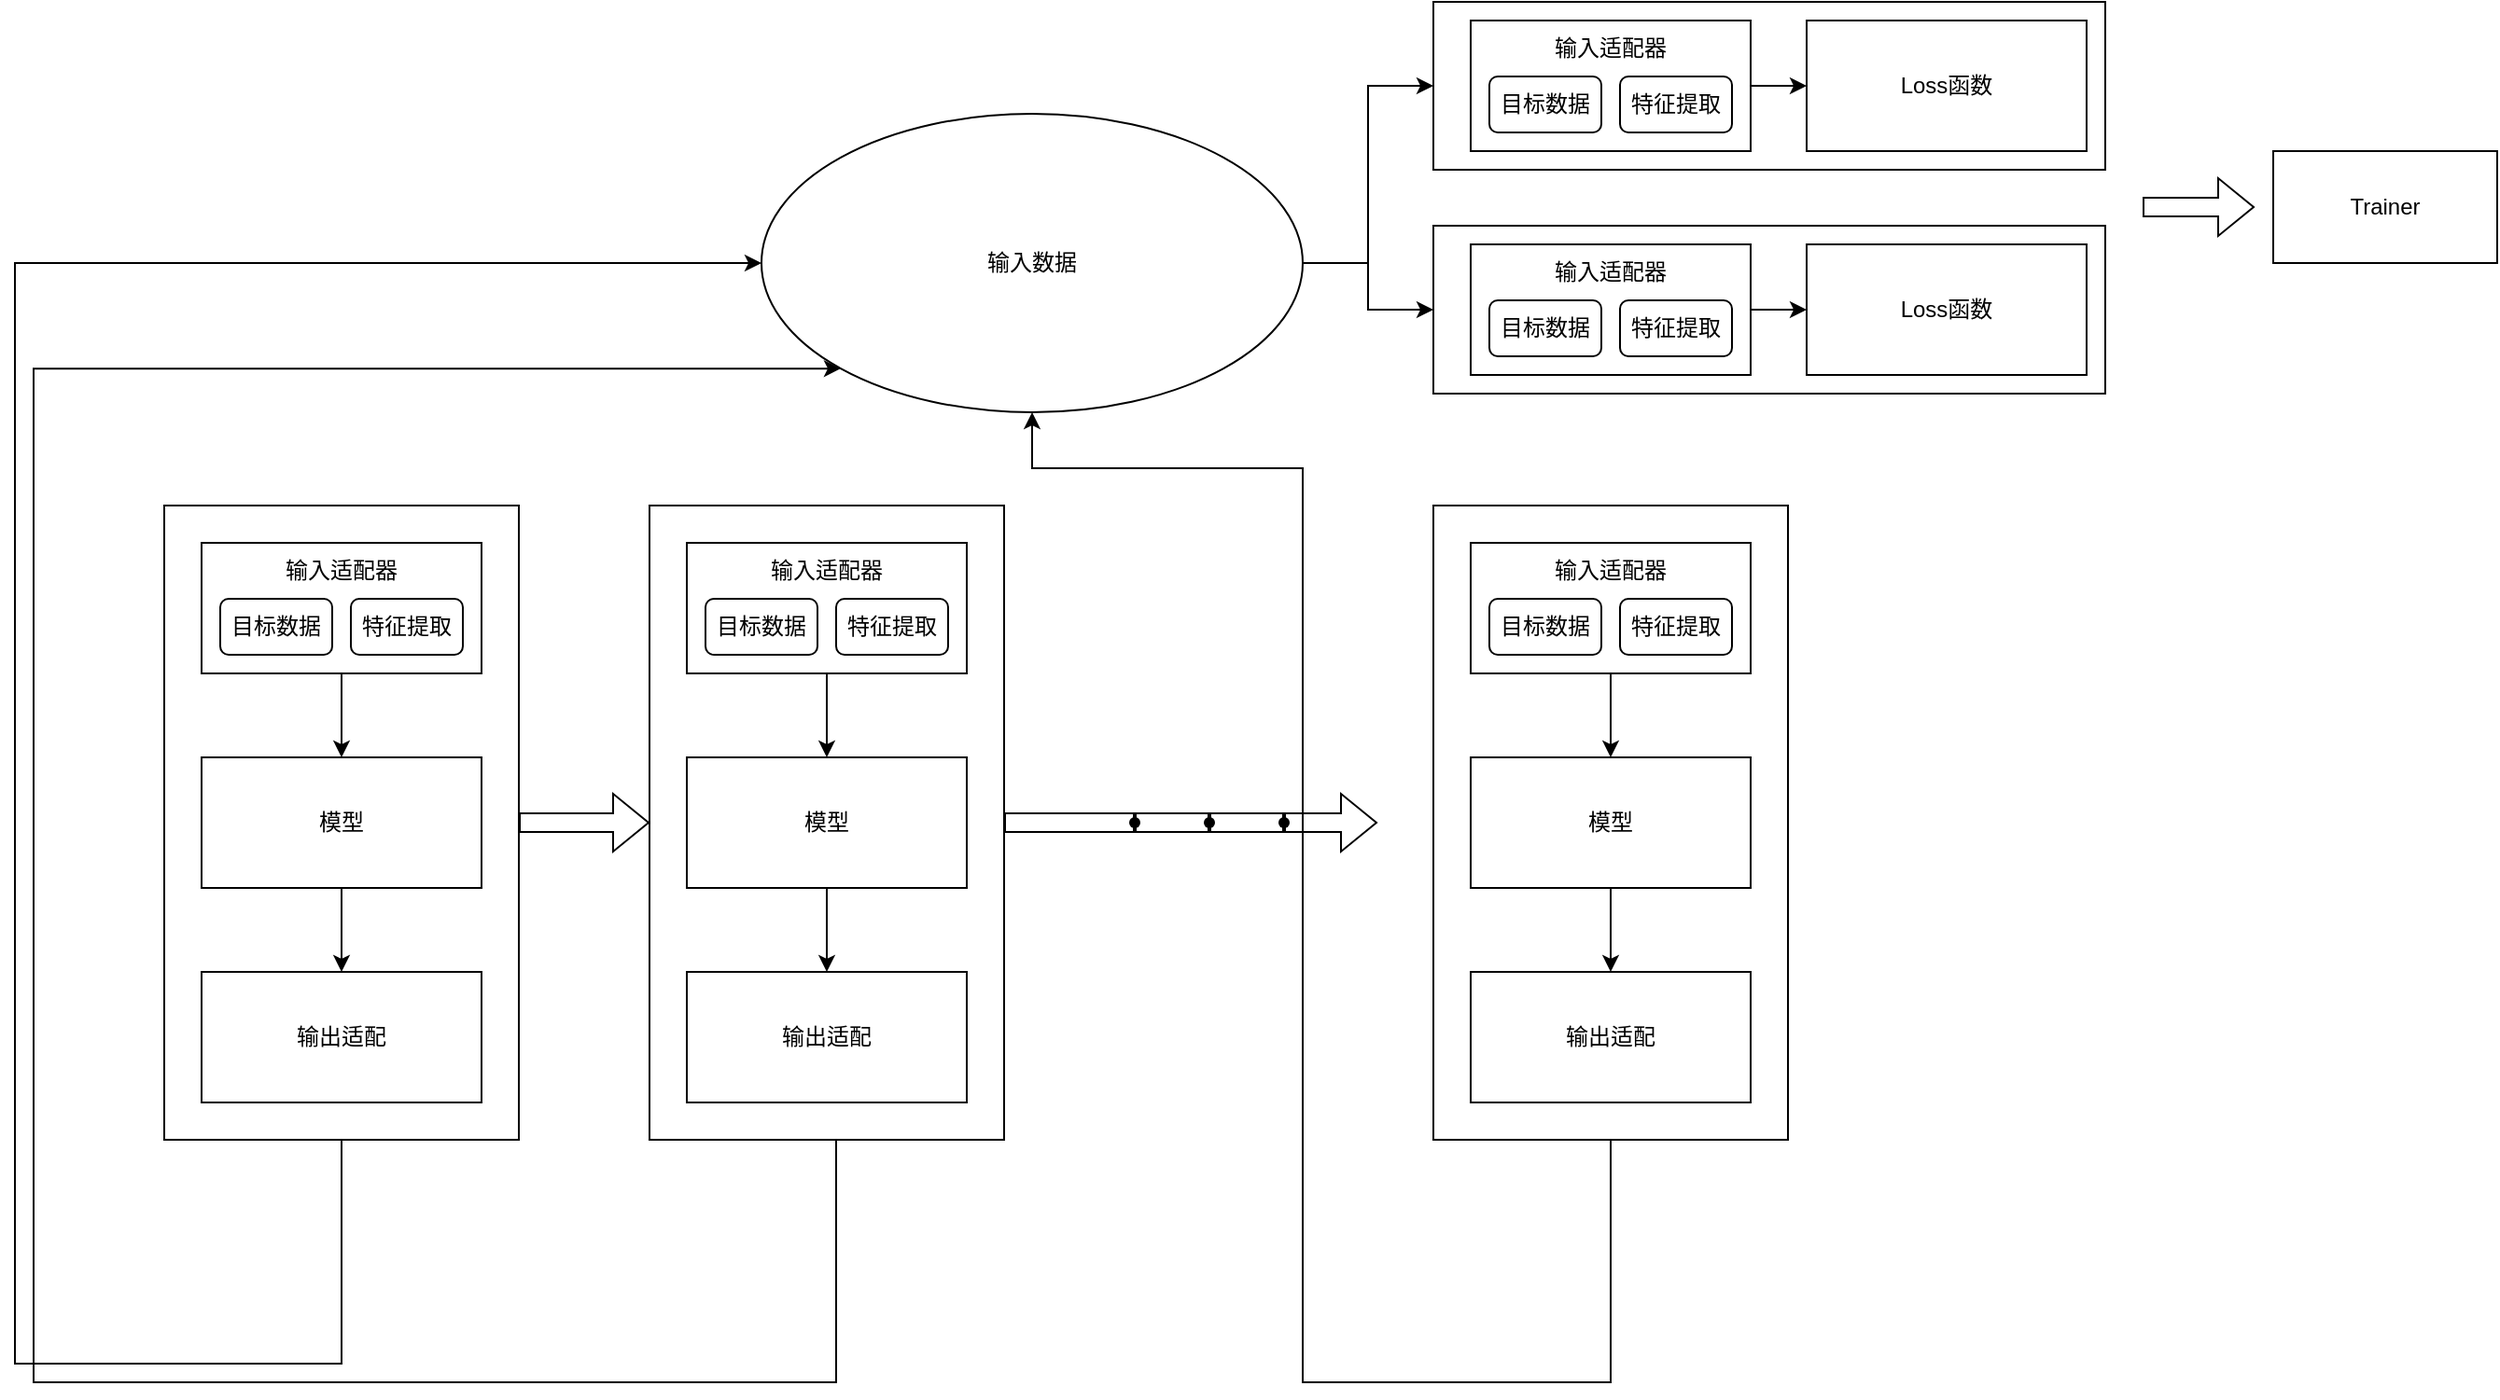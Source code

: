 <mxfile version="20.3.3" type="github">
  <diagram id="9nKrBypH5ce_UfjEaspR" name="第 1 页">
    <mxGraphModel dx="2916" dy="1161" grid="1" gridSize="10" guides="1" tooltips="1" connect="1" arrows="1" fold="1" page="1" pageScale="1" pageWidth="850" pageHeight="1100" math="0" shadow="0">
      <root>
        <mxCell id="0" />
        <mxCell id="1" parent="0" />
        <mxCell id="DQxT8wMaponIGlQXTPVj-1" value="输入数据" style="ellipse;whiteSpace=wrap;html=1;" parent="1" vertex="1">
          <mxGeometry x="180" y="130" width="290" height="160" as="geometry" />
        </mxCell>
        <mxCell id="DQxT8wMaponIGlQXTPVj-2" value="" style="rounded=0;whiteSpace=wrap;html=1;" parent="1" vertex="1">
          <mxGeometry x="-140" y="340" width="190" height="340" as="geometry" />
        </mxCell>
        <mxCell id="DQxT8wMaponIGlQXTPVj-3" value="" style="rounded=0;whiteSpace=wrap;html=1;" parent="1" vertex="1">
          <mxGeometry x="-120" y="360" width="150" height="70" as="geometry" />
        </mxCell>
        <mxCell id="DQxT8wMaponIGlQXTPVj-4" value="模型" style="rounded=0;whiteSpace=wrap;html=1;" parent="1" vertex="1">
          <mxGeometry x="-120" y="475" width="150" height="70" as="geometry" />
        </mxCell>
        <mxCell id="DQxT8wMaponIGlQXTPVj-5" value="输出适配" style="rounded=0;whiteSpace=wrap;html=1;" parent="1" vertex="1">
          <mxGeometry x="-120" y="590" width="150" height="70" as="geometry" />
        </mxCell>
        <mxCell id="DQxT8wMaponIGlQXTPVj-6" value="输入适配器" style="text;html=1;strokeColor=none;fillColor=none;align=center;verticalAlign=middle;whiteSpace=wrap;rounded=0;" parent="1" vertex="1">
          <mxGeometry x="-95" y="360" width="100" height="30" as="geometry" />
        </mxCell>
        <mxCell id="DQxT8wMaponIGlQXTPVj-7" value="目标数据" style="rounded=1;whiteSpace=wrap;html=1;" parent="1" vertex="1">
          <mxGeometry x="-110" y="390" width="60" height="30" as="geometry" />
        </mxCell>
        <mxCell id="DQxT8wMaponIGlQXTPVj-8" value="特征提取" style="rounded=1;whiteSpace=wrap;html=1;" parent="1" vertex="1">
          <mxGeometry x="-40" y="390" width="60" height="30" as="geometry" />
        </mxCell>
        <mxCell id="DQxT8wMaponIGlQXTPVj-9" value="" style="endArrow=classic;html=1;rounded=0;exitX=0.5;exitY=1;exitDx=0;exitDy=0;entryX=0.5;entryY=0;entryDx=0;entryDy=0;" parent="1" source="DQxT8wMaponIGlQXTPVj-3" target="DQxT8wMaponIGlQXTPVj-4" edge="1">
          <mxGeometry width="50" height="50" relative="1" as="geometry">
            <mxPoint x="270" y="610" as="sourcePoint" />
            <mxPoint x="320" y="560" as="targetPoint" />
          </mxGeometry>
        </mxCell>
        <mxCell id="DQxT8wMaponIGlQXTPVj-10" value="" style="endArrow=classic;html=1;rounded=0;exitX=0.5;exitY=1;exitDx=0;exitDy=0;entryX=0.5;entryY=0;entryDx=0;entryDy=0;" parent="1" source="DQxT8wMaponIGlQXTPVj-4" target="DQxT8wMaponIGlQXTPVj-5" edge="1">
          <mxGeometry width="50" height="50" relative="1" as="geometry">
            <mxPoint x="-35" y="440" as="sourcePoint" />
            <mxPoint x="-35" y="485" as="targetPoint" />
          </mxGeometry>
        </mxCell>
        <mxCell id="DQxT8wMaponIGlQXTPVj-12" value="" style="rounded=0;whiteSpace=wrap;html=1;" parent="1" vertex="1">
          <mxGeometry x="120" y="340" width="190" height="340" as="geometry" />
        </mxCell>
        <mxCell id="DQxT8wMaponIGlQXTPVj-13" value="" style="rounded=0;whiteSpace=wrap;html=1;" parent="1" vertex="1">
          <mxGeometry x="140" y="360" width="150" height="70" as="geometry" />
        </mxCell>
        <mxCell id="DQxT8wMaponIGlQXTPVj-14" value="模型" style="rounded=0;whiteSpace=wrap;html=1;" parent="1" vertex="1">
          <mxGeometry x="140" y="475" width="150" height="70" as="geometry" />
        </mxCell>
        <mxCell id="DQxT8wMaponIGlQXTPVj-15" value="输出适配" style="rounded=0;whiteSpace=wrap;html=1;" parent="1" vertex="1">
          <mxGeometry x="140" y="590" width="150" height="70" as="geometry" />
        </mxCell>
        <mxCell id="DQxT8wMaponIGlQXTPVj-16" value="输入适配器" style="text;html=1;strokeColor=none;fillColor=none;align=center;verticalAlign=middle;whiteSpace=wrap;rounded=0;" parent="1" vertex="1">
          <mxGeometry x="165" y="360" width="100" height="30" as="geometry" />
        </mxCell>
        <mxCell id="DQxT8wMaponIGlQXTPVj-17" value="目标数据" style="rounded=1;whiteSpace=wrap;html=1;" parent="1" vertex="1">
          <mxGeometry x="150" y="390" width="60" height="30" as="geometry" />
        </mxCell>
        <mxCell id="DQxT8wMaponIGlQXTPVj-18" value="特征提取" style="rounded=1;whiteSpace=wrap;html=1;" parent="1" vertex="1">
          <mxGeometry x="220" y="390" width="60" height="30" as="geometry" />
        </mxCell>
        <mxCell id="DQxT8wMaponIGlQXTPVj-19" value="" style="endArrow=classic;html=1;rounded=0;exitX=0.5;exitY=1;exitDx=0;exitDy=0;entryX=0.5;entryY=0;entryDx=0;entryDy=0;" parent="1" source="DQxT8wMaponIGlQXTPVj-13" target="DQxT8wMaponIGlQXTPVj-14" edge="1">
          <mxGeometry width="50" height="50" relative="1" as="geometry">
            <mxPoint x="530" y="610" as="sourcePoint" />
            <mxPoint x="580" y="560" as="targetPoint" />
          </mxGeometry>
        </mxCell>
        <mxCell id="DQxT8wMaponIGlQXTPVj-20" value="" style="endArrow=classic;html=1;rounded=0;exitX=0.5;exitY=1;exitDx=0;exitDy=0;entryX=0.5;entryY=0;entryDx=0;entryDy=0;" parent="1" source="DQxT8wMaponIGlQXTPVj-14" target="DQxT8wMaponIGlQXTPVj-15" edge="1">
          <mxGeometry width="50" height="50" relative="1" as="geometry">
            <mxPoint x="225" y="440" as="sourcePoint" />
            <mxPoint x="225" y="485" as="targetPoint" />
          </mxGeometry>
        </mxCell>
        <mxCell id="DQxT8wMaponIGlQXTPVj-21" value="" style="shape=flexArrow;endArrow=classic;html=1;rounded=0;exitX=1;exitY=0.5;exitDx=0;exitDy=0;entryX=0;entryY=0.5;entryDx=0;entryDy=0;" parent="1" source="DQxT8wMaponIGlQXTPVj-2" target="DQxT8wMaponIGlQXTPVj-12" edge="1">
          <mxGeometry width="50" height="50" relative="1" as="geometry">
            <mxPoint x="270" y="610" as="sourcePoint" />
            <mxPoint x="320" y="560" as="targetPoint" />
          </mxGeometry>
        </mxCell>
        <mxCell id="DQxT8wMaponIGlQXTPVj-22" value="" style="rounded=0;whiteSpace=wrap;html=1;" parent="1" vertex="1">
          <mxGeometry x="540" y="340" width="190" height="340" as="geometry" />
        </mxCell>
        <mxCell id="DQxT8wMaponIGlQXTPVj-23" value="" style="rounded=0;whiteSpace=wrap;html=1;" parent="1" vertex="1">
          <mxGeometry x="560" y="360" width="150" height="70" as="geometry" />
        </mxCell>
        <mxCell id="DQxT8wMaponIGlQXTPVj-24" value="模型" style="rounded=0;whiteSpace=wrap;html=1;" parent="1" vertex="1">
          <mxGeometry x="560" y="475" width="150" height="70" as="geometry" />
        </mxCell>
        <mxCell id="DQxT8wMaponIGlQXTPVj-25" value="输出适配" style="rounded=0;whiteSpace=wrap;html=1;" parent="1" vertex="1">
          <mxGeometry x="560" y="590" width="150" height="70" as="geometry" />
        </mxCell>
        <mxCell id="DQxT8wMaponIGlQXTPVj-26" value="输入适配器" style="text;html=1;strokeColor=none;fillColor=none;align=center;verticalAlign=middle;whiteSpace=wrap;rounded=0;" parent="1" vertex="1">
          <mxGeometry x="585" y="360" width="100" height="30" as="geometry" />
        </mxCell>
        <mxCell id="DQxT8wMaponIGlQXTPVj-27" value="目标数据" style="rounded=1;whiteSpace=wrap;html=1;" parent="1" vertex="1">
          <mxGeometry x="570" y="390" width="60" height="30" as="geometry" />
        </mxCell>
        <mxCell id="DQxT8wMaponIGlQXTPVj-28" value="特征提取" style="rounded=1;whiteSpace=wrap;html=1;" parent="1" vertex="1">
          <mxGeometry x="640" y="390" width="60" height="30" as="geometry" />
        </mxCell>
        <mxCell id="DQxT8wMaponIGlQXTPVj-29" value="" style="endArrow=classic;html=1;rounded=0;exitX=0.5;exitY=1;exitDx=0;exitDy=0;entryX=0.5;entryY=0;entryDx=0;entryDy=0;" parent="1" source="DQxT8wMaponIGlQXTPVj-23" target="DQxT8wMaponIGlQXTPVj-24" edge="1">
          <mxGeometry width="50" height="50" relative="1" as="geometry">
            <mxPoint x="950" y="610" as="sourcePoint" />
            <mxPoint x="1000" y="560" as="targetPoint" />
          </mxGeometry>
        </mxCell>
        <mxCell id="DQxT8wMaponIGlQXTPVj-30" value="" style="endArrow=classic;html=1;rounded=0;exitX=0.5;exitY=1;exitDx=0;exitDy=0;entryX=0.5;entryY=0;entryDx=0;entryDy=0;" parent="1" source="DQxT8wMaponIGlQXTPVj-24" target="DQxT8wMaponIGlQXTPVj-25" edge="1">
          <mxGeometry width="50" height="50" relative="1" as="geometry">
            <mxPoint x="645" y="440" as="sourcePoint" />
            <mxPoint x="645" y="485" as="targetPoint" />
          </mxGeometry>
        </mxCell>
        <mxCell id="DQxT8wMaponIGlQXTPVj-31" value="" style="shape=flexArrow;endArrow=classic;html=1;rounded=0;exitDx=0;exitDy=0;startArrow=none;" parent="1" source="DQxT8wMaponIGlQXTPVj-33" edge="1">
          <mxGeometry width="50" height="50" relative="1" as="geometry">
            <mxPoint x="470" y="509.5" as="sourcePoint" />
            <mxPoint x="510" y="510" as="targetPoint" />
          </mxGeometry>
        </mxCell>
        <mxCell id="DQxT8wMaponIGlQXTPVj-35" value="" style="shape=waypoint;sketch=0;fillStyle=solid;size=6;pointerEvents=1;points=[];fillColor=none;resizable=0;rotatable=0;perimeter=centerPerimeter;snapToPoint=1;" parent="1" vertex="1">
          <mxGeometry x="360" y="490" width="40" height="40" as="geometry" />
        </mxCell>
        <mxCell id="DQxT8wMaponIGlQXTPVj-36" value="" style="shape=flexArrow;endArrow=none;html=1;rounded=0;exitX=1;exitY=0.5;exitDx=0;exitDy=0;" parent="1" source="DQxT8wMaponIGlQXTPVj-12" target="DQxT8wMaponIGlQXTPVj-35" edge="1">
          <mxGeometry width="50" height="50" relative="1" as="geometry">
            <mxPoint x="310" y="510" as="sourcePoint" />
            <mxPoint x="510" y="510" as="targetPoint" />
          </mxGeometry>
        </mxCell>
        <mxCell id="DQxT8wMaponIGlQXTPVj-34" value="" style="shape=waypoint;sketch=0;fillStyle=solid;size=6;pointerEvents=1;points=[];fillColor=none;resizable=0;rotatable=0;perimeter=centerPerimeter;snapToPoint=1;" parent="1" vertex="1">
          <mxGeometry x="400" y="490" width="40" height="40" as="geometry" />
        </mxCell>
        <mxCell id="DQxT8wMaponIGlQXTPVj-37" value="" style="shape=flexArrow;endArrow=none;html=1;rounded=0;exitDx=0;exitDy=0;startArrow=none;" parent="1" source="DQxT8wMaponIGlQXTPVj-35" target="DQxT8wMaponIGlQXTPVj-34" edge="1">
          <mxGeometry width="50" height="50" relative="1" as="geometry">
            <mxPoint x="380" y="510" as="sourcePoint" />
            <mxPoint x="510" y="510" as="targetPoint" />
          </mxGeometry>
        </mxCell>
        <mxCell id="DQxT8wMaponIGlQXTPVj-33" value="" style="shape=waypoint;sketch=0;fillStyle=solid;size=6;pointerEvents=1;points=[];fillColor=none;resizable=0;rotatable=0;perimeter=centerPerimeter;snapToPoint=1;" parent="1" vertex="1">
          <mxGeometry x="440" y="490" width="40" height="40" as="geometry" />
        </mxCell>
        <mxCell id="DQxT8wMaponIGlQXTPVj-38" value="" style="shape=flexArrow;endArrow=none;html=1;rounded=0;exitDx=0;exitDy=0;startArrow=none;" parent="1" source="DQxT8wMaponIGlQXTPVj-34" target="DQxT8wMaponIGlQXTPVj-33" edge="1">
          <mxGeometry width="50" height="50" relative="1" as="geometry">
            <mxPoint x="420" y="510" as="sourcePoint" />
            <mxPoint x="510" y="510" as="targetPoint" />
          </mxGeometry>
        </mxCell>
        <mxCell id="e4H0lmHtHWaR3yhMfyv--1" value="" style="edgeStyle=segmentEdgeStyle;endArrow=classic;html=1;rounded=0;exitX=0.5;exitY=1;exitDx=0;exitDy=0;entryX=0;entryY=0.5;entryDx=0;entryDy=0;" edge="1" parent="1" source="DQxT8wMaponIGlQXTPVj-2" target="DQxT8wMaponIGlQXTPVj-1">
          <mxGeometry width="50" height="50" relative="1" as="geometry">
            <mxPoint x="-30" y="620" as="sourcePoint" />
            <mxPoint x="20" y="570" as="targetPoint" />
            <Array as="points">
              <mxPoint x="-45" y="800" />
              <mxPoint x="-220" y="800" />
              <mxPoint x="-220" y="210" />
            </Array>
          </mxGeometry>
        </mxCell>
        <mxCell id="e4H0lmHtHWaR3yhMfyv--2" value="" style="edgeStyle=segmentEdgeStyle;endArrow=classic;html=1;rounded=0;exitX=0.537;exitY=1;exitDx=0;exitDy=0;entryX=0;entryY=1;entryDx=0;entryDy=0;exitPerimeter=0;" edge="1" parent="1" source="DQxT8wMaponIGlQXTPVj-12" target="DQxT8wMaponIGlQXTPVj-1">
          <mxGeometry width="50" height="50" relative="1" as="geometry">
            <mxPoint x="-35" y="690" as="sourcePoint" />
            <mxPoint x="190" y="220" as="targetPoint" />
            <Array as="points">
              <mxPoint x="220" y="680" />
              <mxPoint x="220" y="810" />
              <mxPoint x="-210" y="810" />
              <mxPoint x="-210" y="267" />
            </Array>
          </mxGeometry>
        </mxCell>
        <mxCell id="e4H0lmHtHWaR3yhMfyv--3" value="" style="edgeStyle=segmentEdgeStyle;endArrow=classic;html=1;rounded=0;exitX=0.5;exitY=1;exitDx=0;exitDy=0;entryX=0.5;entryY=1;entryDx=0;entryDy=0;" edge="1" parent="1" source="DQxT8wMaponIGlQXTPVj-22" target="DQxT8wMaponIGlQXTPVj-1">
          <mxGeometry width="50" height="50" relative="1" as="geometry">
            <mxPoint x="232.03" y="690" as="sourcePoint" />
            <mxPoint x="232.47" y="276.569" as="targetPoint" />
            <Array as="points">
              <mxPoint x="635" y="810" />
              <mxPoint x="470" y="810" />
              <mxPoint x="470" y="320" />
              <mxPoint x="325" y="320" />
            </Array>
          </mxGeometry>
        </mxCell>
        <mxCell id="e4H0lmHtHWaR3yhMfyv--4" value="" style="rounded=0;whiteSpace=wrap;html=1;" vertex="1" parent="1">
          <mxGeometry x="540" y="70" width="360" height="90" as="geometry" />
        </mxCell>
        <mxCell id="e4H0lmHtHWaR3yhMfyv--5" value="" style="rounded=0;whiteSpace=wrap;html=1;" vertex="1" parent="1">
          <mxGeometry x="560" y="80" width="150" height="70" as="geometry" />
        </mxCell>
        <mxCell id="e4H0lmHtHWaR3yhMfyv--6" value="Loss函数" style="rounded=0;whiteSpace=wrap;html=1;" vertex="1" parent="1">
          <mxGeometry x="740" y="80" width="150" height="70" as="geometry" />
        </mxCell>
        <mxCell id="e4H0lmHtHWaR3yhMfyv--8" value="输入适配器" style="text;html=1;strokeColor=none;fillColor=none;align=center;verticalAlign=middle;whiteSpace=wrap;rounded=0;" vertex="1" parent="1">
          <mxGeometry x="585" y="80" width="100" height="30" as="geometry" />
        </mxCell>
        <mxCell id="e4H0lmHtHWaR3yhMfyv--9" value="目标数据" style="rounded=1;whiteSpace=wrap;html=1;" vertex="1" parent="1">
          <mxGeometry x="570" y="110" width="60" height="30" as="geometry" />
        </mxCell>
        <mxCell id="e4H0lmHtHWaR3yhMfyv--10" value="特征提取" style="rounded=1;whiteSpace=wrap;html=1;" vertex="1" parent="1">
          <mxGeometry x="640" y="110" width="60" height="30" as="geometry" />
        </mxCell>
        <mxCell id="e4H0lmHtHWaR3yhMfyv--11" value="" style="endArrow=classic;html=1;rounded=0;exitX=1;exitY=0.5;exitDx=0;exitDy=0;entryX=0;entryY=0.5;entryDx=0;entryDy=0;" edge="1" parent="1" source="e4H0lmHtHWaR3yhMfyv--5" target="e4H0lmHtHWaR3yhMfyv--6">
          <mxGeometry width="50" height="50" relative="1" as="geometry">
            <mxPoint x="950" y="330" as="sourcePoint" />
            <mxPoint x="1000" y="280" as="targetPoint" />
          </mxGeometry>
        </mxCell>
        <mxCell id="e4H0lmHtHWaR3yhMfyv--13" value="" style="rounded=0;whiteSpace=wrap;html=1;" vertex="1" parent="1">
          <mxGeometry x="540" y="190" width="360" height="90" as="geometry" />
        </mxCell>
        <mxCell id="e4H0lmHtHWaR3yhMfyv--14" value="" style="rounded=0;whiteSpace=wrap;html=1;" vertex="1" parent="1">
          <mxGeometry x="560" y="200" width="150" height="70" as="geometry" />
        </mxCell>
        <mxCell id="e4H0lmHtHWaR3yhMfyv--15" value="Loss函数" style="rounded=0;whiteSpace=wrap;html=1;" vertex="1" parent="1">
          <mxGeometry x="740" y="200" width="150" height="70" as="geometry" />
        </mxCell>
        <mxCell id="e4H0lmHtHWaR3yhMfyv--16" value="输入适配器" style="text;html=1;strokeColor=none;fillColor=none;align=center;verticalAlign=middle;whiteSpace=wrap;rounded=0;" vertex="1" parent="1">
          <mxGeometry x="585" y="200" width="100" height="30" as="geometry" />
        </mxCell>
        <mxCell id="e4H0lmHtHWaR3yhMfyv--17" value="目标数据" style="rounded=1;whiteSpace=wrap;html=1;" vertex="1" parent="1">
          <mxGeometry x="570" y="230" width="60" height="30" as="geometry" />
        </mxCell>
        <mxCell id="e4H0lmHtHWaR3yhMfyv--18" value="特征提取" style="rounded=1;whiteSpace=wrap;html=1;" vertex="1" parent="1">
          <mxGeometry x="640" y="230" width="60" height="30" as="geometry" />
        </mxCell>
        <mxCell id="e4H0lmHtHWaR3yhMfyv--19" value="" style="endArrow=classic;html=1;rounded=0;exitX=1;exitY=0.5;exitDx=0;exitDy=0;entryX=0;entryY=0.5;entryDx=0;entryDy=0;" edge="1" parent="1" source="e4H0lmHtHWaR3yhMfyv--14" target="e4H0lmHtHWaR3yhMfyv--15">
          <mxGeometry width="50" height="50" relative="1" as="geometry">
            <mxPoint x="950" y="450" as="sourcePoint" />
            <mxPoint x="1000" y="400" as="targetPoint" />
          </mxGeometry>
        </mxCell>
        <mxCell id="e4H0lmHtHWaR3yhMfyv--20" value="" style="edgeStyle=elbowEdgeStyle;elbow=horizontal;endArrow=classic;html=1;rounded=0;entryX=0;entryY=0.5;entryDx=0;entryDy=0;" edge="1" parent="1" source="DQxT8wMaponIGlQXTPVj-1" target="e4H0lmHtHWaR3yhMfyv--4">
          <mxGeometry width="50" height="50" relative="1" as="geometry">
            <mxPoint x="-30" y="570" as="sourcePoint" />
            <mxPoint x="20" y="520" as="targetPoint" />
          </mxGeometry>
        </mxCell>
        <mxCell id="e4H0lmHtHWaR3yhMfyv--21" value="" style="edgeStyle=elbowEdgeStyle;elbow=horizontal;endArrow=classic;html=1;rounded=0;entryX=0;entryY=0.5;entryDx=0;entryDy=0;exitX=1;exitY=0.5;exitDx=0;exitDy=0;" edge="1" parent="1" source="DQxT8wMaponIGlQXTPVj-1" target="e4H0lmHtHWaR3yhMfyv--13">
          <mxGeometry width="50" height="50" relative="1" as="geometry">
            <mxPoint x="480" y="220" as="sourcePoint" />
            <mxPoint x="550" y="125" as="targetPoint" />
          </mxGeometry>
        </mxCell>
        <mxCell id="e4H0lmHtHWaR3yhMfyv--22" value="" style="shape=flexArrow;endArrow=classic;html=1;rounded=0;" edge="1" parent="1">
          <mxGeometry width="50" height="50" relative="1" as="geometry">
            <mxPoint x="920" y="180" as="sourcePoint" />
            <mxPoint x="980" y="180" as="targetPoint" />
          </mxGeometry>
        </mxCell>
        <mxCell id="e4H0lmHtHWaR3yhMfyv--23" value="Trainer" style="rounded=0;whiteSpace=wrap;html=1;" vertex="1" parent="1">
          <mxGeometry x="990" y="150" width="120" height="60" as="geometry" />
        </mxCell>
      </root>
    </mxGraphModel>
  </diagram>
</mxfile>
